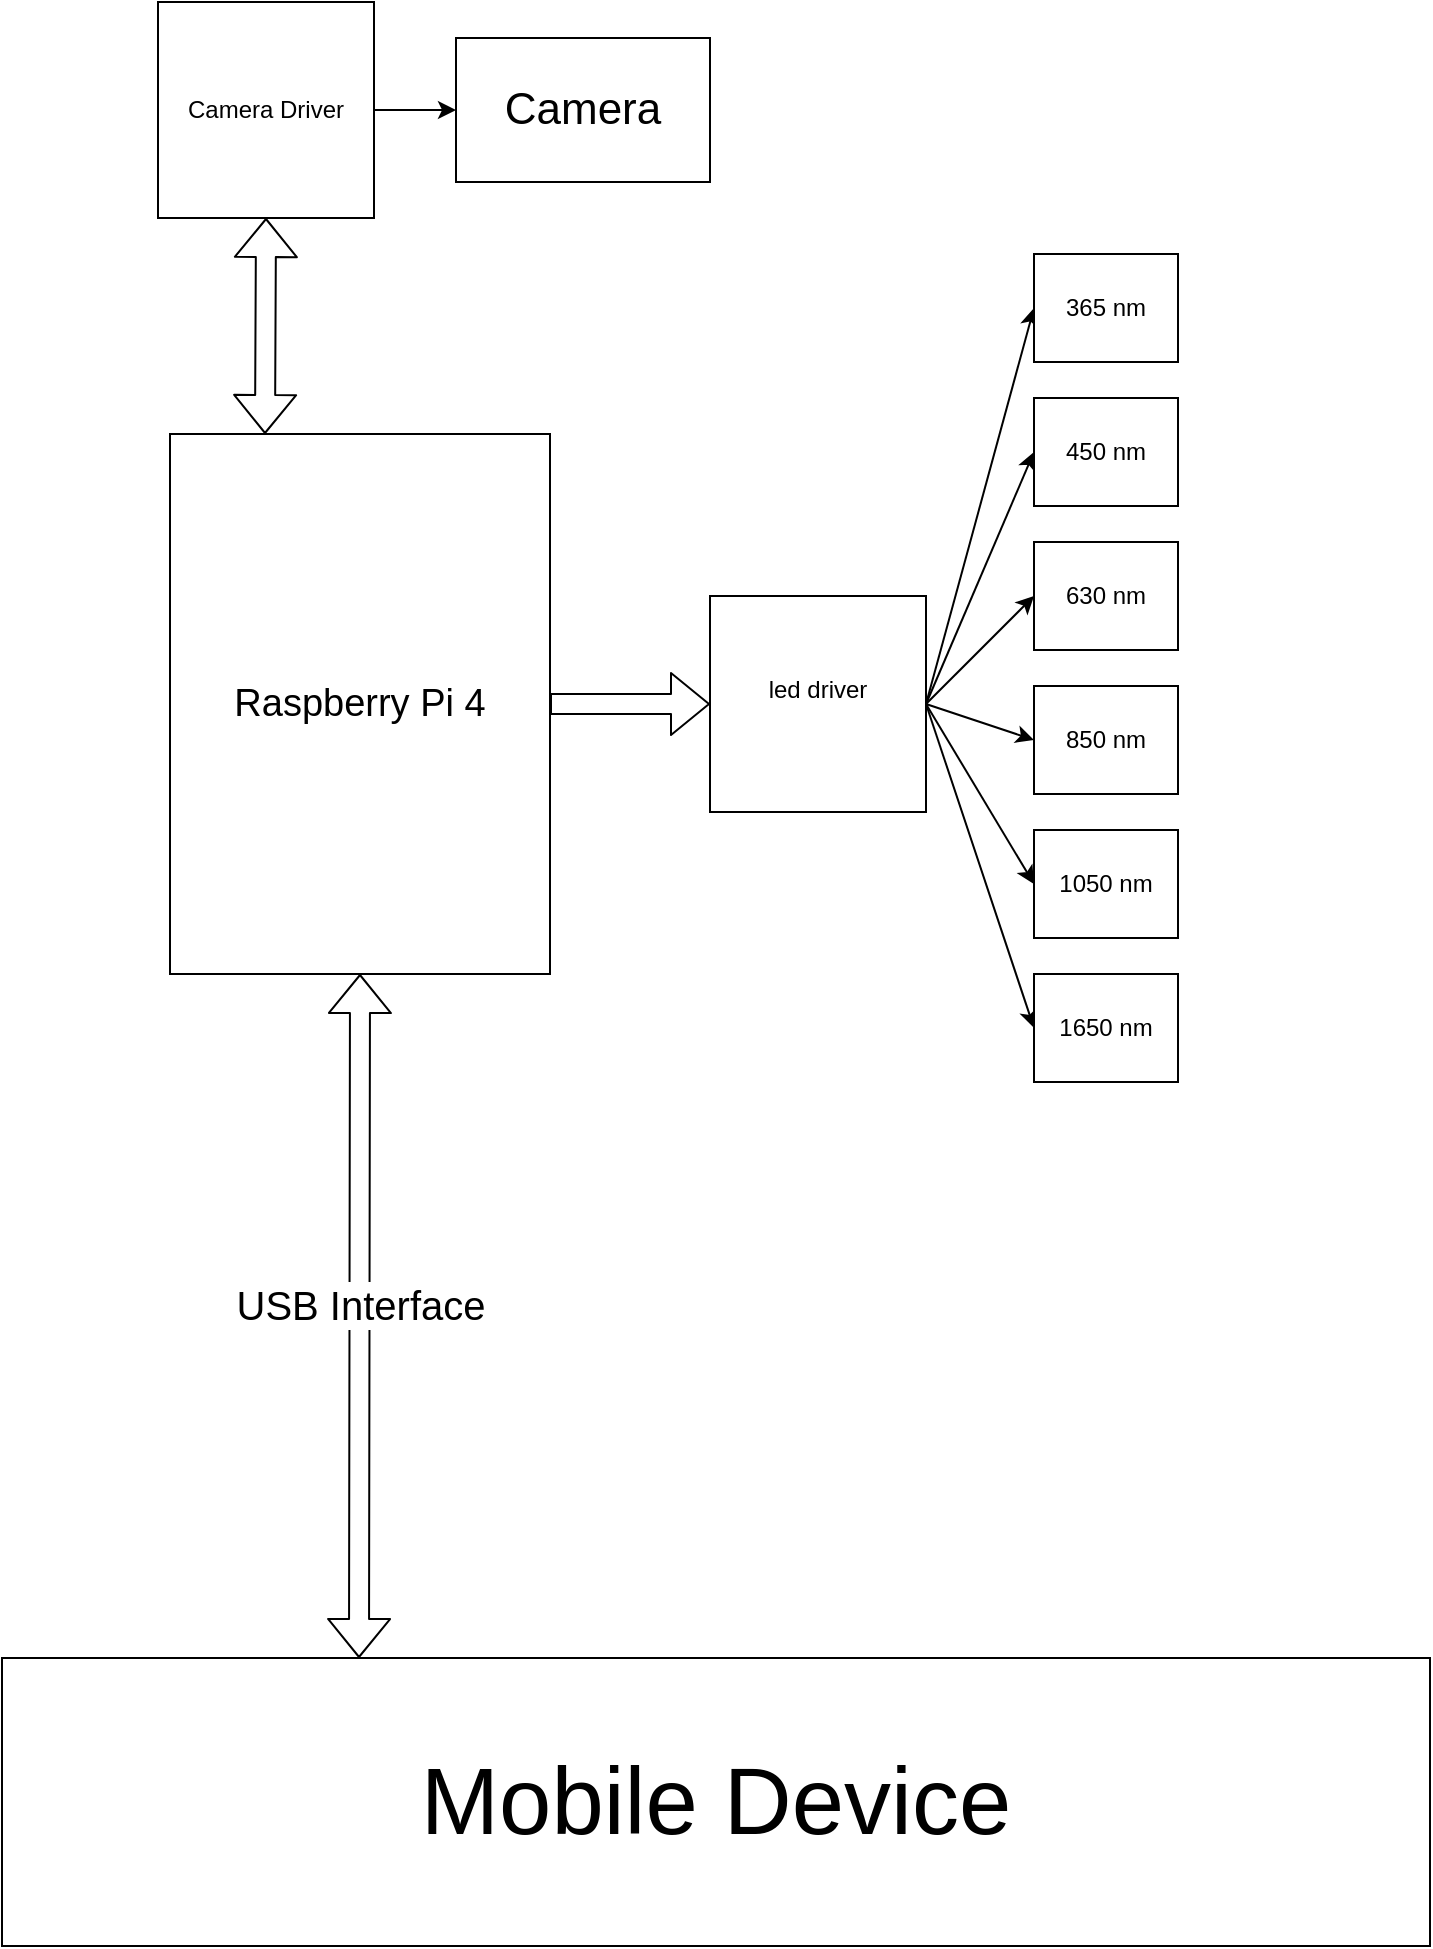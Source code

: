 <mxfile>
    <diagram id="ivhn3FXvpNVmyovamZ8U" name="Page-1">
        <mxGraphModel dx="1109" dy="658" grid="1" gridSize="18" guides="1" tooltips="1" connect="1" arrows="1" fold="1" page="1" pageScale="1" pageWidth="850" pageHeight="1100" math="0" shadow="0">
            <root>
                <mxCell id="0"/>
                <mxCell id="1" parent="0"/>
                <mxCell id="3" value="Raspberry Pi 4" style="rounded=0;whiteSpace=wrap;html=1;fontSize=19;" vertex="1" parent="1">
                    <mxGeometry x="111" y="270" width="190" height="270" as="geometry"/>
                </mxCell>
                <mxCell id="11" style="edgeStyle=none;html=1;exitX=1;exitY=0.5;exitDx=0;exitDy=0;entryX=0;entryY=0.5;entryDx=0;entryDy=0;" edge="1" parent="1" source="4" target="6">
                    <mxGeometry relative="1" as="geometry"/>
                </mxCell>
                <mxCell id="12" style="edgeStyle=none;html=1;exitX=1;exitY=0.5;exitDx=0;exitDy=0;entryX=0;entryY=0.5;entryDx=0;entryDy=0;" edge="1" parent="1" source="4" target="7">
                    <mxGeometry relative="1" as="geometry"/>
                </mxCell>
                <mxCell id="13" style="edgeStyle=none;html=1;exitX=1;exitY=0.5;exitDx=0;exitDy=0;entryX=0;entryY=0.5;entryDx=0;entryDy=0;" edge="1" parent="1" source="4" target="8">
                    <mxGeometry relative="1" as="geometry"/>
                </mxCell>
                <mxCell id="14" style="edgeStyle=none;html=1;exitX=1;exitY=0.5;exitDx=0;exitDy=0;entryX=0;entryY=0.5;entryDx=0;entryDy=0;" edge="1" parent="1" source="4" target="9">
                    <mxGeometry relative="1" as="geometry"/>
                </mxCell>
                <mxCell id="15" style="edgeStyle=none;html=1;exitX=1;exitY=0.5;exitDx=0;exitDy=0;entryX=0;entryY=0.5;entryDx=0;entryDy=0;" edge="1" parent="1" source="4" target="10">
                    <mxGeometry relative="1" as="geometry"/>
                </mxCell>
                <mxCell id="17" style="edgeStyle=none;html=1;exitX=1;exitY=0.5;exitDx=0;exitDy=0;entryX=0;entryY=0.5;entryDx=0;entryDy=0;" edge="1" parent="1" source="4" target="16">
                    <mxGeometry relative="1" as="geometry"/>
                </mxCell>
                <mxCell id="4" value="led driver&lt;div&gt;&lt;br&gt;&lt;/div&gt;" style="whiteSpace=wrap;html=1;aspect=fixed;" vertex="1" parent="1">
                    <mxGeometry x="381" y="351" width="108" height="108" as="geometry"/>
                </mxCell>
                <mxCell id="5" value="" style="shape=flexArrow;endArrow=classic;html=1;exitX=1;exitY=0.5;exitDx=0;exitDy=0;entryX=0;entryY=0.5;entryDx=0;entryDy=0;" edge="1" parent="1" source="3" target="4">
                    <mxGeometry width="50" height="50" relative="1" as="geometry">
                        <mxPoint x="345" y="320" as="sourcePoint"/>
                        <mxPoint x="395" y="270" as="targetPoint"/>
                    </mxGeometry>
                </mxCell>
                <mxCell id="6" value="450 nm" style="rounded=0;whiteSpace=wrap;html=1;" vertex="1" parent="1">
                    <mxGeometry x="543" y="252" width="72" height="54" as="geometry"/>
                </mxCell>
                <mxCell id="7" value="630 nm" style="rounded=0;whiteSpace=wrap;html=1;" vertex="1" parent="1">
                    <mxGeometry x="543" y="324" width="72" height="54" as="geometry"/>
                </mxCell>
                <mxCell id="8" value="850 nm" style="rounded=0;whiteSpace=wrap;html=1;" vertex="1" parent="1">
                    <mxGeometry x="543" y="396" width="72" height="54" as="geometry"/>
                </mxCell>
                <mxCell id="9" value="1050 nm" style="rounded=0;whiteSpace=wrap;html=1;" vertex="1" parent="1">
                    <mxGeometry x="543" y="468" width="72" height="54" as="geometry"/>
                </mxCell>
                <mxCell id="10" value="1650 nm" style="rounded=0;whiteSpace=wrap;html=1;" vertex="1" parent="1">
                    <mxGeometry x="543" y="540" width="72" height="54" as="geometry"/>
                </mxCell>
                <mxCell id="16" value="365 nm" style="rounded=0;whiteSpace=wrap;html=1;" vertex="1" parent="1">
                    <mxGeometry x="543" y="180" width="72" height="54" as="geometry"/>
                </mxCell>
                <mxCell id="21" value="" style="edgeStyle=none;html=1;" edge="1" parent="1" source="18" target="19">
                    <mxGeometry relative="1" as="geometry"/>
                </mxCell>
                <mxCell id="18" value="Camera Driver" style="whiteSpace=wrap;html=1;aspect=fixed;" vertex="1" parent="1">
                    <mxGeometry x="105" y="54" width="108" height="108" as="geometry"/>
                </mxCell>
                <mxCell id="19" value="Camera" style="rounded=0;whiteSpace=wrap;html=1;fontSize=22;" vertex="1" parent="1">
                    <mxGeometry x="254" y="72" width="127" height="72" as="geometry"/>
                </mxCell>
                <mxCell id="20" value="" style="shape=flexArrow;endArrow=classic;startArrow=classic;html=1;entryX=0.5;entryY=1;entryDx=0;entryDy=0;exitX=0.25;exitY=0;exitDx=0;exitDy=0;" edge="1" parent="1" source="3" target="18">
                    <mxGeometry width="100" height="100" relative="1" as="geometry">
                        <mxPoint x="111" y="82" as="sourcePoint"/>
                        <mxPoint x="211" y="-18" as="targetPoint"/>
                    </mxGeometry>
                </mxCell>
                <mxCell id="22" value="" style="shape=flexArrow;endArrow=classic;startArrow=classic;html=1;entryX=0.5;entryY=1;entryDx=0;entryDy=0;exitX=0.25;exitY=0;exitDx=0;exitDy=0;" edge="1" parent="1" source="23" target="3">
                    <mxGeometry width="100" height="100" relative="1" as="geometry">
                        <mxPoint x="155" y="864" as="sourcePoint"/>
                        <mxPoint x="226" y="612" as="targetPoint"/>
                    </mxGeometry>
                </mxCell>
                <mxCell id="24" value="USB Interface" style="edgeLabel;html=1;align=center;verticalAlign=middle;resizable=0;points=[];fontSize=20;" vertex="1" connectable="0" parent="22">
                    <mxGeometry x="0.035" y="6" relative="1" as="geometry">
                        <mxPoint x="6" as="offset"/>
                    </mxGeometry>
                </mxCell>
                <mxCell id="23" value="Mobile Device" style="rounded=0;whiteSpace=wrap;html=1;fontSize=47;" vertex="1" parent="1">
                    <mxGeometry x="27" y="882" width="714" height="144" as="geometry"/>
                </mxCell>
            </root>
        </mxGraphModel>
    </diagram>
</mxfile>